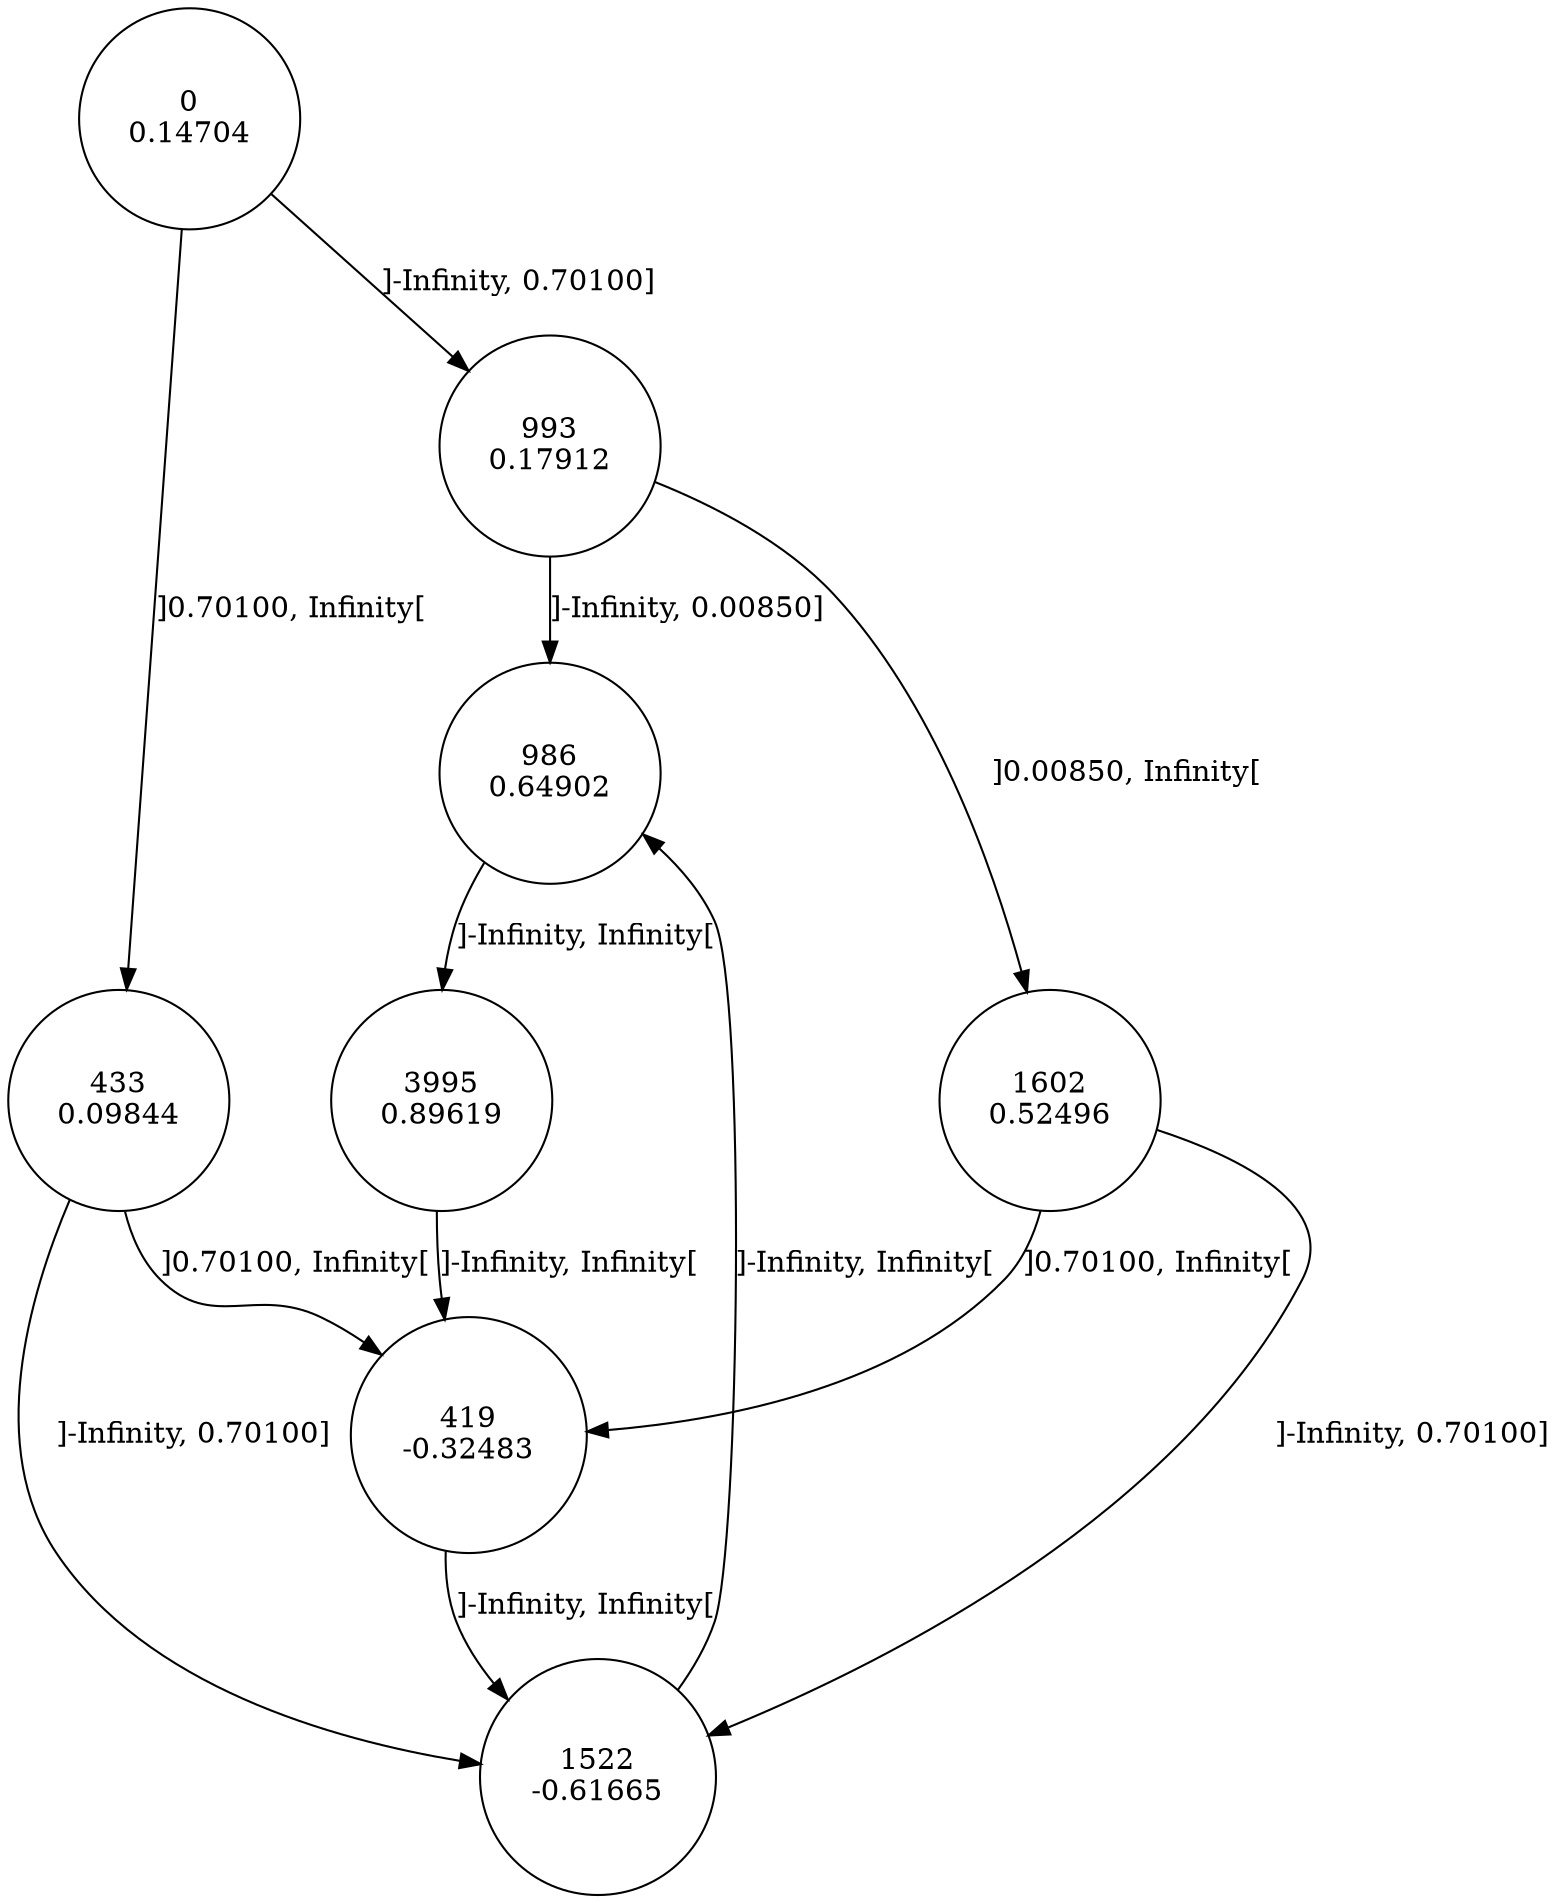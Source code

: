 digraph DFA {
0 [shape=circle, label="0\n0.14704"];
	0 -> 993 [label="]-Infinity, 0.70100]"];
	0 -> 433 [label="]0.70100, Infinity["];
433 [shape=circle, label="433\n0.09844"];
	433 -> 1522 [label="]-Infinity, 0.70100]"];
	433 -> 419 [label="]0.70100, Infinity["];
419 [shape=circle, label="419\n-0.32483"];
	419 -> 1522 [label="]-Infinity, Infinity["];
1522 [shape=circle, label="1522\n-0.61665"];
	1522 -> 986 [label="]-Infinity, Infinity["];
986 [shape=circle, label="986\n0.64902"];
	986 -> 3995 [label="]-Infinity, Infinity["];
3995 [shape=circle, label="3995\n0.89619"];
	3995 -> 419 [label="]-Infinity, Infinity["];
993 [shape=circle, label="993\n0.17912"];
	993 -> 986 [label="]-Infinity, 0.00850]"];
	993 -> 1602 [label="]0.00850, Infinity["];
1602 [shape=circle, label="1602\n0.52496"];
	1602 -> 1522 [label="]-Infinity, 0.70100]"];
	1602 -> 419 [label="]0.70100, Infinity["];
}